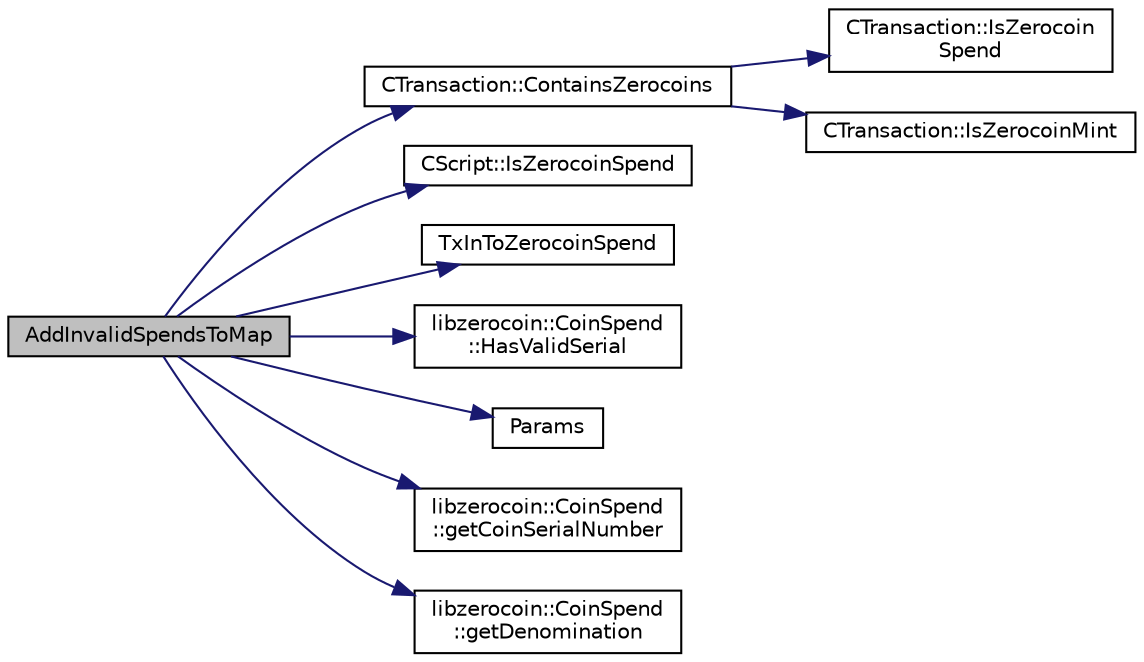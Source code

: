 digraph "AddInvalidSpendsToMap"
{
  edge [fontname="Helvetica",fontsize="10",labelfontname="Helvetica",labelfontsize="10"];
  node [fontname="Helvetica",fontsize="10",shape=record];
  rankdir="LR";
  Node120 [label="AddInvalidSpendsToMap",height=0.2,width=0.4,color="black", fillcolor="grey75", style="filled", fontcolor="black"];
  Node120 -> Node121 [color="midnightblue",fontsize="10",style="solid",fontname="Helvetica"];
  Node121 [label="CTransaction::ContainsZerocoins",height=0.2,width=0.4,color="black", fillcolor="white", style="filled",URL="$class_c_transaction.html#a613051e8e5651a7500cb455f37dd1116"];
  Node121 -> Node122 [color="midnightblue",fontsize="10",style="solid",fontname="Helvetica"];
  Node122 [label="CTransaction::IsZerocoin\lSpend",height=0.2,width=0.4,color="black", fillcolor="white", style="filled",URL="$class_c_transaction.html#a4cda5603795c5f9179d4c8bd43f809cd"];
  Node121 -> Node123 [color="midnightblue",fontsize="10",style="solid",fontname="Helvetica"];
  Node123 [label="CTransaction::IsZerocoinMint",height=0.2,width=0.4,color="black", fillcolor="white", style="filled",URL="$class_c_transaction.html#ab91efb1c2312e6feeecfbbfff11abbb1"];
  Node120 -> Node124 [color="midnightblue",fontsize="10",style="solid",fontname="Helvetica"];
  Node124 [label="CScript::IsZerocoinSpend",height=0.2,width=0.4,color="black", fillcolor="white", style="filled",URL="$class_c_script.html#a84914a83542deece42dda7b22b043c1f"];
  Node120 -> Node125 [color="midnightblue",fontsize="10",style="solid",fontname="Helvetica"];
  Node125 [label="TxInToZerocoinSpend",height=0.2,width=0.4,color="black", fillcolor="white", style="filled",URL="$main_8cpp.html#af5469af7fa8bbe7c9572e68c041e8e21"];
  Node120 -> Node126 [color="midnightblue",fontsize="10",style="solid",fontname="Helvetica"];
  Node126 [label="libzerocoin::CoinSpend\l::HasValidSerial",height=0.2,width=0.4,color="black", fillcolor="white", style="filled",URL="$classlibzerocoin_1_1_coin_spend.html#a64eae09a4ab03e01e46f7a967f0ab1b9"];
  Node120 -> Node127 [color="midnightblue",fontsize="10",style="solid",fontname="Helvetica"];
  Node127 [label="Params",height=0.2,width=0.4,color="black", fillcolor="white", style="filled",URL="$chainparams_8cpp.html#ace5c5b706d71a324a417dd2db394fd4a",tooltip="Return the currently selected parameters. "];
  Node120 -> Node128 [color="midnightblue",fontsize="10",style="solid",fontname="Helvetica"];
  Node128 [label="libzerocoin::CoinSpend\l::getCoinSerialNumber",height=0.2,width=0.4,color="black", fillcolor="white", style="filled",URL="$classlibzerocoin_1_1_coin_spend.html#a125e5f3e268571a5549aa10bf9ad0f2b",tooltip="Returns the serial number of the coin spend by this proof. "];
  Node120 -> Node129 [color="midnightblue",fontsize="10",style="solid",fontname="Helvetica"];
  Node129 [label="libzerocoin::CoinSpend\l::getDenomination",height=0.2,width=0.4,color="black", fillcolor="white", style="filled",URL="$classlibzerocoin_1_1_coin_spend.html#a1e36726a516e8b0a110fa40afbcc76bc",tooltip="Gets the denomination of the coin spent in this proof. "];
}
